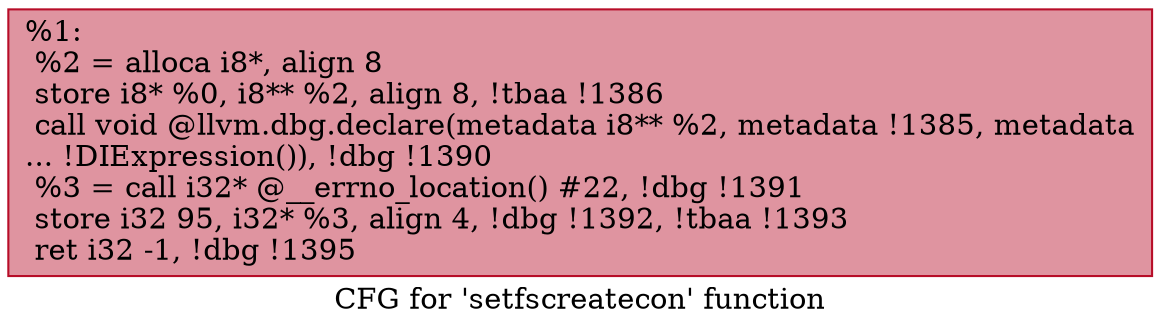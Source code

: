digraph "CFG for 'setfscreatecon' function" {
	label="CFG for 'setfscreatecon' function";

	Node0x1871cf0 [shape=record,color="#b70d28ff", style=filled, fillcolor="#b70d2870",label="{%1:\l  %2 = alloca i8*, align 8\l  store i8* %0, i8** %2, align 8, !tbaa !1386\l  call void @llvm.dbg.declare(metadata i8** %2, metadata !1385, metadata\l... !DIExpression()), !dbg !1390\l  %3 = call i32* @__errno_location() #22, !dbg !1391\l  store i32 95, i32* %3, align 4, !dbg !1392, !tbaa !1393\l  ret i32 -1, !dbg !1395\l}"];
}
